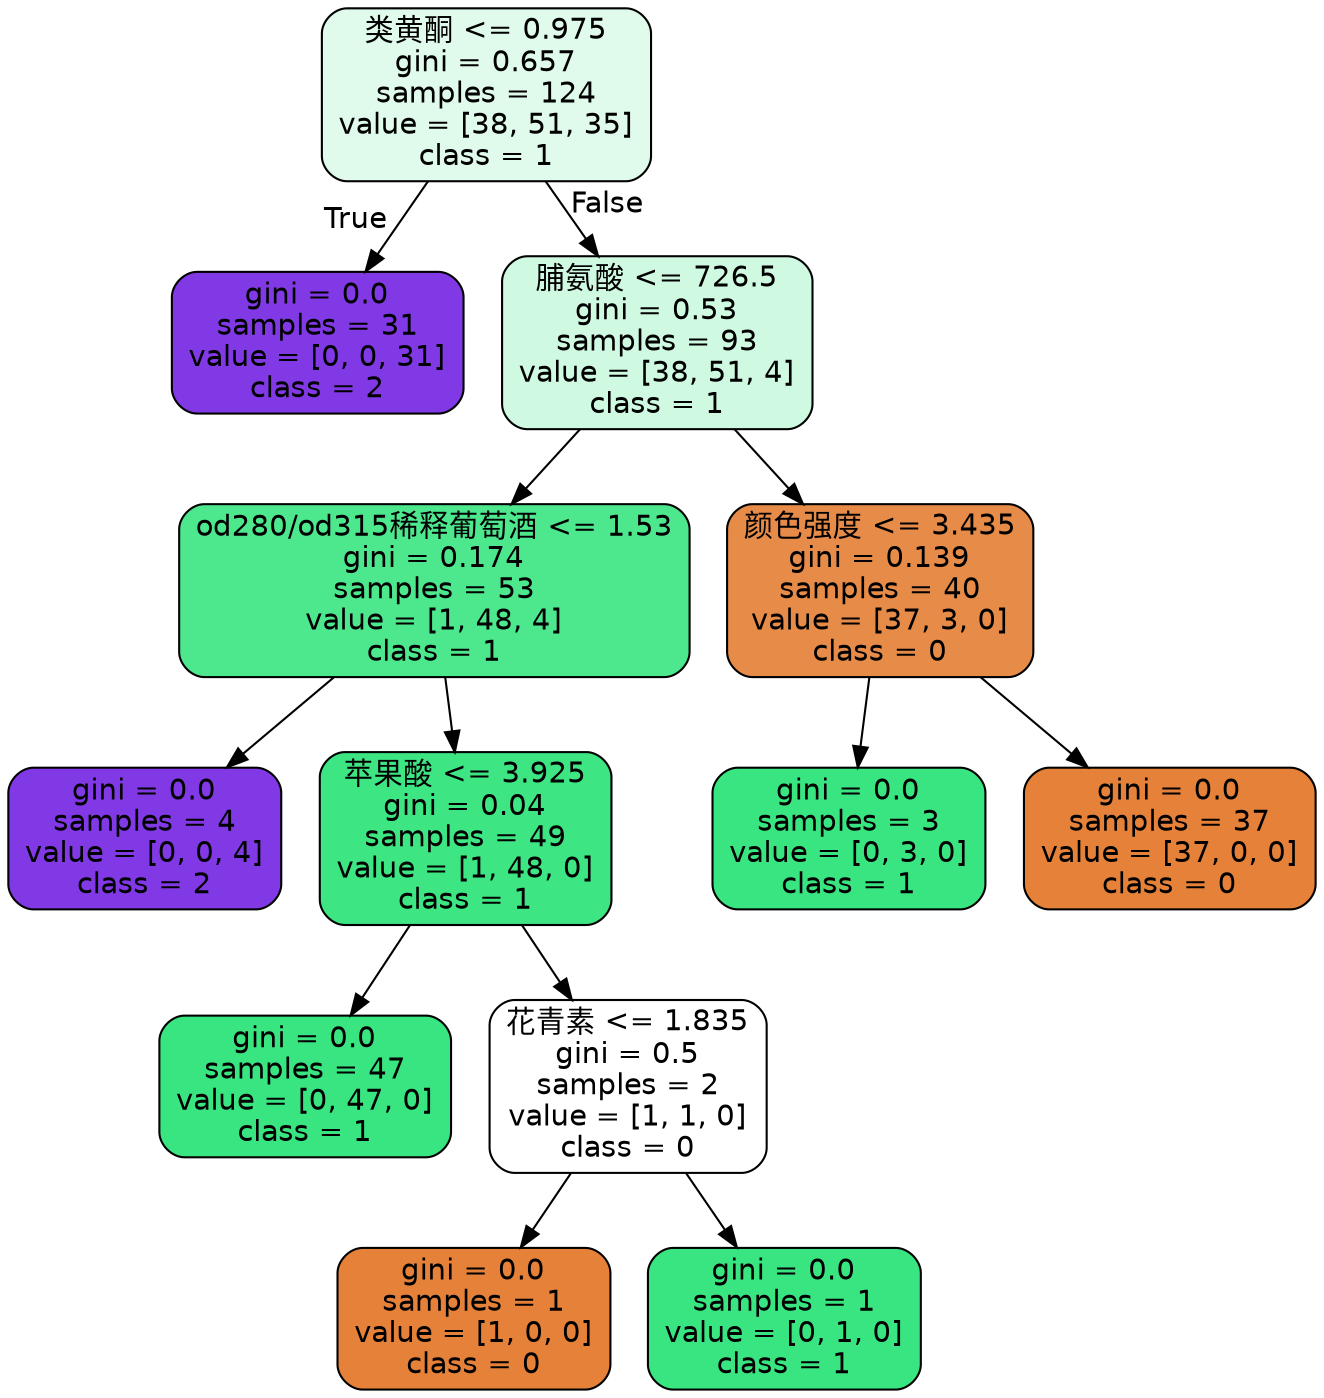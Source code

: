 digraph Tree {
node [shape=box, style="filled, rounded", color="black", fontname=helvetica] ;
edge [fontname=helvetica] ;
0 [label="类黄酮 <= 0.975\ngini = 0.657\nsamples = 124\nvalue = [38, 51, 35]\nclass = 1", fillcolor="#39e58127"] ;
1 [label="gini = 0.0\nsamples = 31\nvalue = [0, 0, 31]\nclass = 2", fillcolor="#8139e5ff"] ;
0 -> 1 [labeldistance=2.5, labelangle=45, headlabel="True"] ;
2 [label="脯氨酸 <= 726.5\ngini = 0.53\nsamples = 93\nvalue = [38, 51, 4]\nclass = 1", fillcolor="#39e5813c"] ;
0 -> 2 [labeldistance=2.5, labelangle=-45, headlabel="False"] ;
3 [label="od280/od315稀释葡萄酒 <= 1.53\ngini = 0.174\nsamples = 53\nvalue = [1, 48, 4]\nclass = 1", fillcolor="#39e581e5"] ;
2 -> 3 ;
4 [label="gini = 0.0\nsamples = 4\nvalue = [0, 0, 4]\nclass = 2", fillcolor="#8139e5ff"] ;
3 -> 4 ;
5 [label="苹果酸 <= 3.925\ngini = 0.04\nsamples = 49\nvalue = [1, 48, 0]\nclass = 1", fillcolor="#39e581fa"] ;
3 -> 5 ;
6 [label="gini = 0.0\nsamples = 47\nvalue = [0, 47, 0]\nclass = 1", fillcolor="#39e581ff"] ;
5 -> 6 ;
7 [label="花青素 <= 1.835\ngini = 0.5\nsamples = 2\nvalue = [1, 1, 0]\nclass = 0", fillcolor="#e5813900"] ;
5 -> 7 ;
8 [label="gini = 0.0\nsamples = 1\nvalue = [1, 0, 0]\nclass = 0", fillcolor="#e58139ff"] ;
7 -> 8 ;
9 [label="gini = 0.0\nsamples = 1\nvalue = [0, 1, 0]\nclass = 1", fillcolor="#39e581ff"] ;
7 -> 9 ;
10 [label="颜色强度 <= 3.435\ngini = 0.139\nsamples = 40\nvalue = [37, 3, 0]\nclass = 0", fillcolor="#e58139ea"] ;
2 -> 10 ;
11 [label="gini = 0.0\nsamples = 3\nvalue = [0, 3, 0]\nclass = 1", fillcolor="#39e581ff"] ;
10 -> 11 ;
12 [label="gini = 0.0\nsamples = 37\nvalue = [37, 0, 0]\nclass = 0", fillcolor="#e58139ff"] ;
10 -> 12 ;
}
